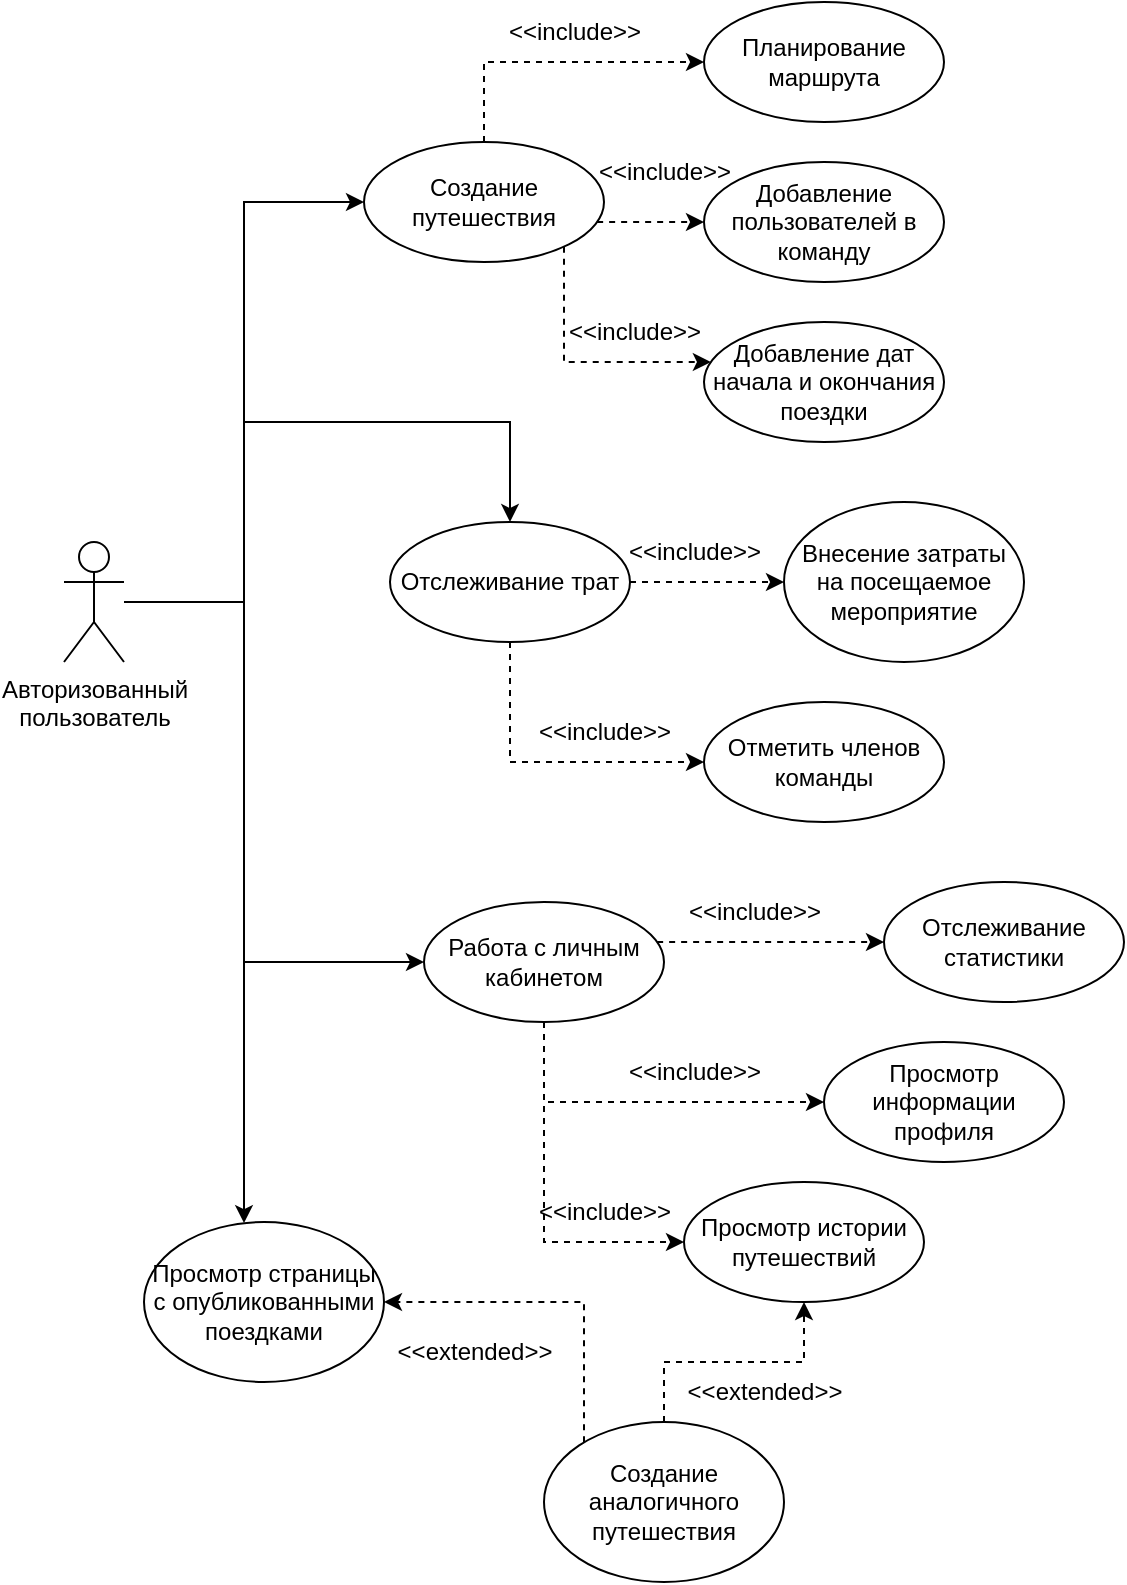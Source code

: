 <mxfile version="23.1.5" type="device">
  <diagram name="Страница — 1" id="QKurY-7QVvYl4Nxj8XBM">
    <mxGraphModel dx="674" dy="1193" grid="1" gridSize="10" guides="1" tooltips="1" connect="1" arrows="1" fold="1" page="1" pageScale="1" pageWidth="827" pageHeight="1169" math="0" shadow="0">
      <root>
        <mxCell id="0" />
        <mxCell id="1" parent="0" />
        <mxCell id="iyz1q3-HyyT69oxtzD1N-1" style="rounded=0;orthogonalLoop=1;jettySize=auto;html=1;edgeStyle=orthogonalEdgeStyle;" edge="1" parent="1" source="iyz1q3-HyyT69oxtzD1N-2" target="iyz1q3-HyyT69oxtzD1N-6">
          <mxGeometry relative="1" as="geometry">
            <Array as="points">
              <mxPoint x="220" y="520" />
              <mxPoint x="220" y="320" />
            </Array>
          </mxGeometry>
        </mxCell>
        <mxCell id="iyz1q3-HyyT69oxtzD1N-16" style="edgeStyle=orthogonalEdgeStyle;rounded=0;orthogonalLoop=1;jettySize=auto;html=1;" edge="1" parent="1" source="iyz1q3-HyyT69oxtzD1N-2" target="iyz1q3-HyyT69oxtzD1N-15">
          <mxGeometry relative="1" as="geometry">
            <Array as="points">
              <mxPoint x="220" y="520" />
              <mxPoint x="220" y="700" />
            </Array>
          </mxGeometry>
        </mxCell>
        <mxCell id="iyz1q3-HyyT69oxtzD1N-2" value="Авторизованный&lt;br&gt;пользователь" style="shape=umlActor;verticalLabelPosition=bottom;verticalAlign=top;html=1;outlineConnect=0;" vertex="1" parent="1">
          <mxGeometry x="130" y="490" width="30" height="60" as="geometry" />
        </mxCell>
        <mxCell id="iyz1q3-HyyT69oxtzD1N-4" value="Просмотр страницы с опубликованными поездками" style="ellipse;whiteSpace=wrap;html=1;" vertex="1" parent="1">
          <mxGeometry x="170" y="830" width="120" height="80" as="geometry" />
        </mxCell>
        <mxCell id="iyz1q3-HyyT69oxtzD1N-23" style="edgeStyle=orthogonalEdgeStyle;rounded=0;orthogonalLoop=1;jettySize=auto;html=1;dashed=1;" edge="1" parent="1" source="iyz1q3-HyyT69oxtzD1N-5" target="iyz1q3-HyyT69oxtzD1N-21">
          <mxGeometry relative="1" as="geometry" />
        </mxCell>
        <mxCell id="iyz1q3-HyyT69oxtzD1N-24" style="edgeStyle=orthogonalEdgeStyle;rounded=0;orthogonalLoop=1;jettySize=auto;html=1;dashed=1;" edge="1" parent="1" source="iyz1q3-HyyT69oxtzD1N-5" target="iyz1q3-HyyT69oxtzD1N-22">
          <mxGeometry relative="1" as="geometry">
            <Array as="points">
              <mxPoint x="353" y="600" />
            </Array>
          </mxGeometry>
        </mxCell>
        <mxCell id="iyz1q3-HyyT69oxtzD1N-5" value="Отслеживание трат" style="ellipse;whiteSpace=wrap;html=1;" vertex="1" parent="1">
          <mxGeometry x="293" y="480" width="120" height="60" as="geometry" />
        </mxCell>
        <mxCell id="iyz1q3-HyyT69oxtzD1N-17" style="edgeStyle=orthogonalEdgeStyle;rounded=0;orthogonalLoop=1;jettySize=auto;html=1;dashed=1;" edge="1" parent="1" source="iyz1q3-HyyT69oxtzD1N-6" target="iyz1q3-HyyT69oxtzD1N-12">
          <mxGeometry relative="1" as="geometry">
            <Array as="points">
              <mxPoint x="340" y="250" />
            </Array>
          </mxGeometry>
        </mxCell>
        <mxCell id="iyz1q3-HyyT69oxtzD1N-18" style="edgeStyle=orthogonalEdgeStyle;rounded=0;orthogonalLoop=1;jettySize=auto;html=1;dashed=1;" edge="1" parent="1" source="iyz1q3-HyyT69oxtzD1N-6" target="iyz1q3-HyyT69oxtzD1N-11">
          <mxGeometry relative="1" as="geometry">
            <Array as="points">
              <mxPoint x="420" y="330" />
              <mxPoint x="420" y="330" />
            </Array>
          </mxGeometry>
        </mxCell>
        <mxCell id="iyz1q3-HyyT69oxtzD1N-19" style="edgeStyle=orthogonalEdgeStyle;rounded=0;orthogonalLoop=1;jettySize=auto;html=1;dashed=1;" edge="1" parent="1" source="iyz1q3-HyyT69oxtzD1N-6" target="iyz1q3-HyyT69oxtzD1N-10">
          <mxGeometry relative="1" as="geometry">
            <Array as="points">
              <mxPoint x="380" y="400" />
            </Array>
          </mxGeometry>
        </mxCell>
        <mxCell id="iyz1q3-HyyT69oxtzD1N-6" value="Создание путешествия" style="ellipse;whiteSpace=wrap;html=1;" vertex="1" parent="1">
          <mxGeometry x="280" y="290" width="120" height="60" as="geometry" />
        </mxCell>
        <mxCell id="iyz1q3-HyyT69oxtzD1N-7" style="rounded=0;orthogonalLoop=1;jettySize=auto;html=1;edgeStyle=orthogonalEdgeStyle;" edge="1" parent="1" source="iyz1q3-HyyT69oxtzD1N-2" target="iyz1q3-HyyT69oxtzD1N-5">
          <mxGeometry relative="1" as="geometry">
            <mxPoint x="170" y="520" as="sourcePoint" />
            <mxPoint x="310" y="431" as="targetPoint" />
            <Array as="points">
              <mxPoint x="220" y="520" />
              <mxPoint x="220" y="430" />
              <mxPoint x="353" y="430" />
            </Array>
          </mxGeometry>
        </mxCell>
        <mxCell id="iyz1q3-HyyT69oxtzD1N-9" style="rounded=0;orthogonalLoop=1;jettySize=auto;html=1;edgeStyle=orthogonalEdgeStyle;" edge="1" parent="1" source="iyz1q3-HyyT69oxtzD1N-2" target="iyz1q3-HyyT69oxtzD1N-4">
          <mxGeometry relative="1" as="geometry">
            <mxPoint x="170" y="532" as="sourcePoint" />
            <mxPoint x="292" y="551" as="targetPoint" />
            <Array as="points">
              <mxPoint x="220" y="520" />
            </Array>
          </mxGeometry>
        </mxCell>
        <mxCell id="iyz1q3-HyyT69oxtzD1N-10" value="Добавление дат начала и окончания поездки" style="ellipse;whiteSpace=wrap;html=1;" vertex="1" parent="1">
          <mxGeometry x="450" y="380" width="120" height="60" as="geometry" />
        </mxCell>
        <mxCell id="iyz1q3-HyyT69oxtzD1N-11" value="Добавление пользователей в команду" style="ellipse;whiteSpace=wrap;html=1;" vertex="1" parent="1">
          <mxGeometry x="450" y="300" width="120" height="60" as="geometry" />
        </mxCell>
        <mxCell id="iyz1q3-HyyT69oxtzD1N-12" value="Планирование маршрута" style="ellipse;whiteSpace=wrap;html=1;" vertex="1" parent="1">
          <mxGeometry x="450" y="220" width="120" height="60" as="geometry" />
        </mxCell>
        <mxCell id="iyz1q3-HyyT69oxtzD1N-34" style="edgeStyle=orthogonalEdgeStyle;rounded=0;orthogonalLoop=1;jettySize=auto;html=1;dashed=1;" edge="1" parent="1" source="iyz1q3-HyyT69oxtzD1N-13" target="iyz1q3-HyyT69oxtzD1N-4">
          <mxGeometry relative="1" as="geometry">
            <Array as="points">
              <mxPoint x="390" y="870" />
            </Array>
          </mxGeometry>
        </mxCell>
        <mxCell id="iyz1q3-HyyT69oxtzD1N-35" style="edgeStyle=orthogonalEdgeStyle;rounded=0;orthogonalLoop=1;jettySize=auto;html=1;dashed=1;" edge="1" parent="1" source="iyz1q3-HyyT69oxtzD1N-13" target="iyz1q3-HyyT69oxtzD1N-25">
          <mxGeometry relative="1" as="geometry" />
        </mxCell>
        <mxCell id="iyz1q3-HyyT69oxtzD1N-13" value="Создание аналогичного путешествия" style="ellipse;whiteSpace=wrap;html=1;" vertex="1" parent="1">
          <mxGeometry x="370" y="930" width="120" height="80" as="geometry" />
        </mxCell>
        <mxCell id="iyz1q3-HyyT69oxtzD1N-26" value="" style="edgeStyle=orthogonalEdgeStyle;rounded=0;orthogonalLoop=1;jettySize=auto;html=1;dashed=1;" edge="1" parent="1" source="iyz1q3-HyyT69oxtzD1N-15" target="iyz1q3-HyyT69oxtzD1N-25">
          <mxGeometry relative="1" as="geometry">
            <Array as="points">
              <mxPoint x="370" y="840" />
            </Array>
          </mxGeometry>
        </mxCell>
        <mxCell id="iyz1q3-HyyT69oxtzD1N-30" value="" style="edgeStyle=orthogonalEdgeStyle;rounded=0;orthogonalLoop=1;jettySize=auto;html=1;dashed=1;" edge="1" parent="1" source="iyz1q3-HyyT69oxtzD1N-15" target="iyz1q3-HyyT69oxtzD1N-27">
          <mxGeometry relative="1" as="geometry">
            <Array as="points">
              <mxPoint x="440" y="690" />
              <mxPoint x="440" y="690" />
            </Array>
          </mxGeometry>
        </mxCell>
        <mxCell id="iyz1q3-HyyT69oxtzD1N-33" value="" style="edgeStyle=orthogonalEdgeStyle;rounded=0;orthogonalLoop=1;jettySize=auto;html=1;dashed=1;" edge="1" parent="1" source="iyz1q3-HyyT69oxtzD1N-15" target="iyz1q3-HyyT69oxtzD1N-32">
          <mxGeometry relative="1" as="geometry">
            <Array as="points">
              <mxPoint x="370" y="770" />
            </Array>
          </mxGeometry>
        </mxCell>
        <mxCell id="iyz1q3-HyyT69oxtzD1N-15" value="Работа с личным кабинетом" style="ellipse;whiteSpace=wrap;html=1;" vertex="1" parent="1">
          <mxGeometry x="310" y="670" width="120" height="60" as="geometry" />
        </mxCell>
        <mxCell id="iyz1q3-HyyT69oxtzD1N-21" value="Внесение затраты на посещаемое мероприятие" style="ellipse;whiteSpace=wrap;html=1;" vertex="1" parent="1">
          <mxGeometry x="490" y="470" width="120" height="80" as="geometry" />
        </mxCell>
        <mxCell id="iyz1q3-HyyT69oxtzD1N-22" value="Отметить членов команды" style="ellipse;whiteSpace=wrap;html=1;" vertex="1" parent="1">
          <mxGeometry x="450" y="570" width="120" height="60" as="geometry" />
        </mxCell>
        <mxCell id="iyz1q3-HyyT69oxtzD1N-25" value="Просмотр истории путешествий" style="ellipse;whiteSpace=wrap;html=1;" vertex="1" parent="1">
          <mxGeometry x="440" y="810" width="120" height="60" as="geometry" />
        </mxCell>
        <mxCell id="iyz1q3-HyyT69oxtzD1N-27" value="Отслеживание статистики" style="ellipse;whiteSpace=wrap;html=1;" vertex="1" parent="1">
          <mxGeometry x="540" y="660" width="120" height="60" as="geometry" />
        </mxCell>
        <mxCell id="iyz1q3-HyyT69oxtzD1N-32" value="Просмотр информации профиля" style="ellipse;whiteSpace=wrap;html=1;" vertex="1" parent="1">
          <mxGeometry x="510" y="740" width="120" height="60" as="geometry" />
        </mxCell>
        <mxCell id="iyz1q3-HyyT69oxtzD1N-36" value="&amp;lt;&amp;lt;extended&amp;gt;&amp;gt;" style="text;html=1;align=center;verticalAlign=middle;resizable=0;points=[];autosize=1;strokeColor=none;fillColor=none;" vertex="1" parent="1">
          <mxGeometry x="285" y="880" width="100" height="30" as="geometry" />
        </mxCell>
        <mxCell id="iyz1q3-HyyT69oxtzD1N-37" value="&amp;lt;&amp;lt;extended&amp;gt;&amp;gt;" style="text;html=1;align=center;verticalAlign=middle;resizable=0;points=[];autosize=1;strokeColor=none;fillColor=none;" vertex="1" parent="1">
          <mxGeometry x="430" y="900" width="100" height="30" as="geometry" />
        </mxCell>
        <mxCell id="iyz1q3-HyyT69oxtzD1N-38" value="&amp;lt;&amp;lt;include&amp;gt;&amp;gt;" style="text;html=1;align=center;verticalAlign=middle;resizable=0;points=[];autosize=1;strokeColor=none;fillColor=none;" vertex="1" parent="1">
          <mxGeometry x="355" y="810" width="90" height="30" as="geometry" />
        </mxCell>
        <mxCell id="iyz1q3-HyyT69oxtzD1N-39" value="&amp;lt;&amp;lt;include&amp;gt;&amp;gt;" style="text;html=1;align=center;verticalAlign=middle;resizable=0;points=[];autosize=1;strokeColor=none;fillColor=none;" vertex="1" parent="1">
          <mxGeometry x="400" y="740" width="90" height="30" as="geometry" />
        </mxCell>
        <mxCell id="iyz1q3-HyyT69oxtzD1N-40" value="&amp;lt;&amp;lt;include&amp;gt;&amp;gt;" style="text;html=1;align=center;verticalAlign=middle;resizable=0;points=[];autosize=1;strokeColor=none;fillColor=none;" vertex="1" parent="1">
          <mxGeometry x="430" y="660" width="90" height="30" as="geometry" />
        </mxCell>
        <mxCell id="iyz1q3-HyyT69oxtzD1N-41" value="&amp;lt;&amp;lt;include&amp;gt;&amp;gt;" style="text;html=1;align=center;verticalAlign=middle;resizable=0;points=[];autosize=1;strokeColor=none;fillColor=none;" vertex="1" parent="1">
          <mxGeometry x="355" y="570" width="90" height="30" as="geometry" />
        </mxCell>
        <mxCell id="iyz1q3-HyyT69oxtzD1N-42" value="&amp;lt;&amp;lt;include&amp;gt;&amp;gt;" style="text;html=1;align=center;verticalAlign=middle;resizable=0;points=[];autosize=1;strokeColor=none;fillColor=none;" vertex="1" parent="1">
          <mxGeometry x="400" y="480" width="90" height="30" as="geometry" />
        </mxCell>
        <mxCell id="iyz1q3-HyyT69oxtzD1N-43" value="&amp;lt;&amp;lt;include&amp;gt;&amp;gt;" style="text;html=1;align=center;verticalAlign=middle;resizable=0;points=[];autosize=1;strokeColor=none;fillColor=none;" vertex="1" parent="1">
          <mxGeometry x="370" y="370" width="90" height="30" as="geometry" />
        </mxCell>
        <mxCell id="iyz1q3-HyyT69oxtzD1N-44" value="&amp;lt;&amp;lt;include&amp;gt;&amp;gt;" style="text;html=1;align=center;verticalAlign=middle;resizable=0;points=[];autosize=1;strokeColor=none;fillColor=none;" vertex="1" parent="1">
          <mxGeometry x="385" y="290" width="90" height="30" as="geometry" />
        </mxCell>
        <mxCell id="iyz1q3-HyyT69oxtzD1N-45" value="&amp;lt;&amp;lt;include&amp;gt;&amp;gt;" style="text;html=1;align=center;verticalAlign=middle;resizable=0;points=[];autosize=1;strokeColor=none;fillColor=none;" vertex="1" parent="1">
          <mxGeometry x="340" y="220" width="90" height="30" as="geometry" />
        </mxCell>
      </root>
    </mxGraphModel>
  </diagram>
</mxfile>
